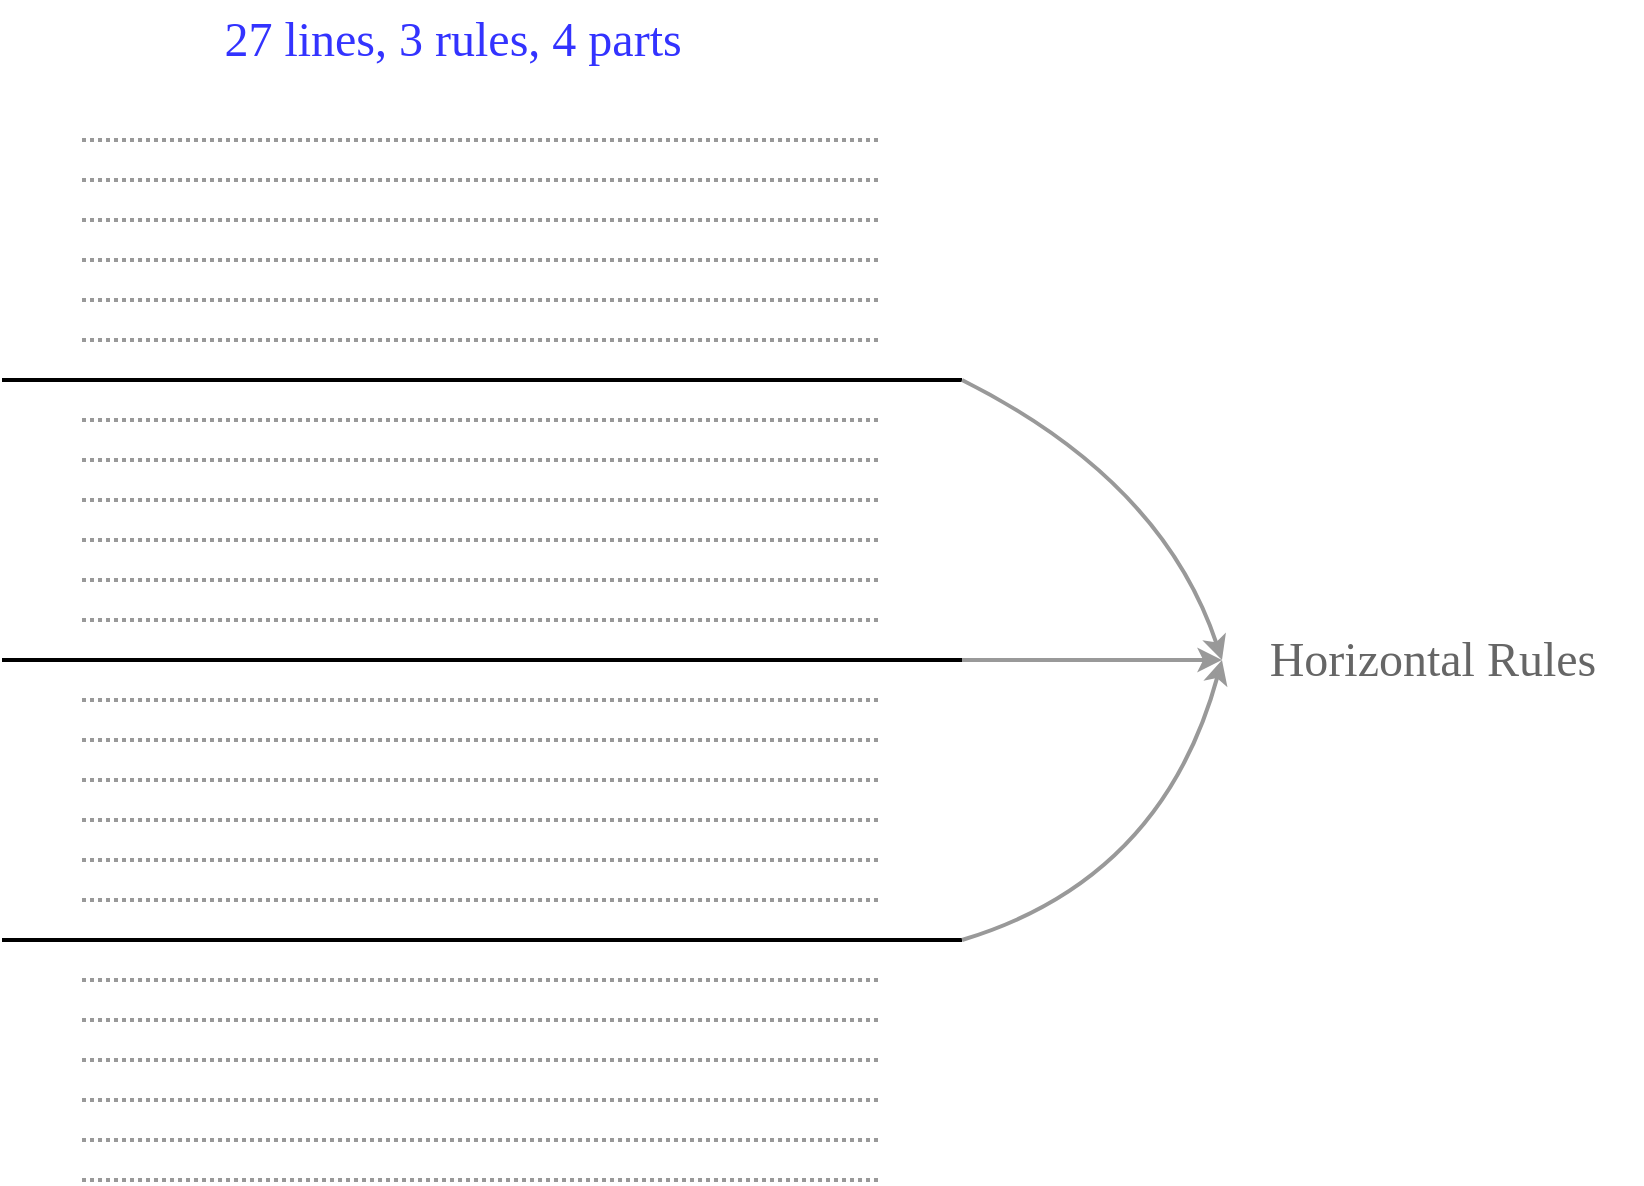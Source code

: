 <mxfile version="20.8.23" type="device"><diagram name="Page-1" id="yauROiJeYSmED97-El6B"><mxGraphModel dx="1434" dy="764" grid="1" gridSize="10" guides="1" tooltips="1" connect="1" arrows="1" fold="1" page="1" pageScale="1" pageWidth="1169" pageHeight="827" math="0" shadow="0"><root><mxCell id="0"/><mxCell id="1" parent="0"/><mxCell id="PSQutvaxbryviuP6EFQ9-1" value="" style="endArrow=none;html=1;rounded=0;strokeWidth=2;" edge="1" parent="1"><mxGeometry width="50" height="50" relative="1" as="geometry"><mxPoint x="360" y="320" as="sourcePoint"/><mxPoint x="840" y="320" as="targetPoint"/></mxGeometry></mxCell><mxCell id="PSQutvaxbryviuP6EFQ9-2" value="" style="endArrow=none;html=1;rounded=0;strokeColor=#999999;strokeWidth=2;dashed=1;dashPattern=1 1;" edge="1" parent="1"><mxGeometry width="50" height="50" relative="1" as="geometry"><mxPoint x="400" y="200" as="sourcePoint"/><mxPoint x="800" y="200" as="targetPoint"/></mxGeometry></mxCell><mxCell id="PSQutvaxbryviuP6EFQ9-3" value="" style="endArrow=none;html=1;rounded=0;strokeColor=#999999;strokeWidth=2;dashed=1;dashPattern=1 1;" edge="1" parent="1"><mxGeometry width="50" height="50" relative="1" as="geometry"><mxPoint x="400" y="240" as="sourcePoint"/><mxPoint x="800" y="240" as="targetPoint"/></mxGeometry></mxCell><mxCell id="PSQutvaxbryviuP6EFQ9-4" value="" style="endArrow=none;html=1;rounded=0;strokeColor=#999999;strokeWidth=2;dashed=1;dashPattern=1 1;" edge="1" parent="1"><mxGeometry width="50" height="50" relative="1" as="geometry"><mxPoint x="400" y="220" as="sourcePoint"/><mxPoint x="800" y="220" as="targetPoint"/></mxGeometry></mxCell><mxCell id="PSQutvaxbryviuP6EFQ9-5" value="" style="endArrow=none;html=1;rounded=0;strokeColor=#999999;strokeWidth=2;dashed=1;dashPattern=1 1;" edge="1" parent="1"><mxGeometry width="50" height="50" relative="1" as="geometry"><mxPoint x="400" y="260" as="sourcePoint"/><mxPoint x="800" y="260" as="targetPoint"/></mxGeometry></mxCell><mxCell id="PSQutvaxbryviuP6EFQ9-6" value="" style="endArrow=none;html=1;rounded=0;strokeColor=#999999;strokeWidth=2;dashed=1;dashPattern=1 1;" edge="1" parent="1"><mxGeometry width="50" height="50" relative="1" as="geometry"><mxPoint x="400" y="280" as="sourcePoint"/><mxPoint x="800" y="280" as="targetPoint"/></mxGeometry></mxCell><mxCell id="PSQutvaxbryviuP6EFQ9-7" value="" style="endArrow=none;html=1;rounded=0;strokeColor=#999999;strokeWidth=2;dashed=1;dashPattern=1 1;" edge="1" parent="1"><mxGeometry width="50" height="50" relative="1" as="geometry"><mxPoint x="400" y="300" as="sourcePoint"/><mxPoint x="800" y="300" as="targetPoint"/></mxGeometry></mxCell><mxCell id="PSQutvaxbryviuP6EFQ9-8" value="" style="endArrow=none;html=1;rounded=0;strokeWidth=2;" edge="1" parent="1"><mxGeometry width="50" height="50" relative="1" as="geometry"><mxPoint x="360" y="460" as="sourcePoint"/><mxPoint x="840" y="460" as="targetPoint"/></mxGeometry></mxCell><mxCell id="PSQutvaxbryviuP6EFQ9-9" value="" style="endArrow=none;html=1;rounded=0;strokeColor=#999999;strokeWidth=2;dashed=1;dashPattern=1 1;" edge="1" parent="1"><mxGeometry width="50" height="50" relative="1" as="geometry"><mxPoint x="400" y="340" as="sourcePoint"/><mxPoint x="800" y="340" as="targetPoint"/></mxGeometry></mxCell><mxCell id="PSQutvaxbryviuP6EFQ9-10" value="" style="endArrow=none;html=1;rounded=0;strokeColor=#999999;strokeWidth=2;dashed=1;dashPattern=1 1;" edge="1" parent="1"><mxGeometry width="50" height="50" relative="1" as="geometry"><mxPoint x="400" y="380" as="sourcePoint"/><mxPoint x="800" y="380" as="targetPoint"/></mxGeometry></mxCell><mxCell id="PSQutvaxbryviuP6EFQ9-11" value="" style="endArrow=none;html=1;rounded=0;strokeColor=#999999;strokeWidth=2;dashed=1;dashPattern=1 1;" edge="1" parent="1"><mxGeometry width="50" height="50" relative="1" as="geometry"><mxPoint x="400" y="360" as="sourcePoint"/><mxPoint x="800" y="360" as="targetPoint"/></mxGeometry></mxCell><mxCell id="PSQutvaxbryviuP6EFQ9-12" value="" style="endArrow=none;html=1;rounded=0;strokeColor=#999999;strokeWidth=2;dashed=1;dashPattern=1 1;" edge="1" parent="1"><mxGeometry width="50" height="50" relative="1" as="geometry"><mxPoint x="400" y="400" as="sourcePoint"/><mxPoint x="800" y="400" as="targetPoint"/></mxGeometry></mxCell><mxCell id="PSQutvaxbryviuP6EFQ9-13" value="" style="endArrow=none;html=1;rounded=0;strokeColor=#999999;strokeWidth=2;dashed=1;dashPattern=1 1;" edge="1" parent="1"><mxGeometry width="50" height="50" relative="1" as="geometry"><mxPoint x="400" y="420" as="sourcePoint"/><mxPoint x="800" y="420" as="targetPoint"/></mxGeometry></mxCell><mxCell id="PSQutvaxbryviuP6EFQ9-14" value="" style="endArrow=none;html=1;rounded=0;strokeColor=#999999;strokeWidth=2;dashed=1;dashPattern=1 1;" edge="1" parent="1"><mxGeometry width="50" height="50" relative="1" as="geometry"><mxPoint x="400" y="440" as="sourcePoint"/><mxPoint x="800" y="440" as="targetPoint"/></mxGeometry></mxCell><mxCell id="PSQutvaxbryviuP6EFQ9-15" value="" style="endArrow=none;html=1;rounded=0;strokeWidth=2;" edge="1" parent="1"><mxGeometry width="50" height="50" relative="1" as="geometry"><mxPoint x="360" y="600" as="sourcePoint"/><mxPoint x="840" y="600" as="targetPoint"/></mxGeometry></mxCell><mxCell id="PSQutvaxbryviuP6EFQ9-16" value="" style="endArrow=none;html=1;rounded=0;strokeColor=#999999;strokeWidth=2;dashed=1;dashPattern=1 1;" edge="1" parent="1"><mxGeometry width="50" height="50" relative="1" as="geometry"><mxPoint x="400" y="480" as="sourcePoint"/><mxPoint x="800" y="480" as="targetPoint"/></mxGeometry></mxCell><mxCell id="PSQutvaxbryviuP6EFQ9-17" value="" style="endArrow=none;html=1;rounded=0;strokeColor=#999999;strokeWidth=2;dashed=1;dashPattern=1 1;" edge="1" parent="1"><mxGeometry width="50" height="50" relative="1" as="geometry"><mxPoint x="400" y="520" as="sourcePoint"/><mxPoint x="800" y="520" as="targetPoint"/></mxGeometry></mxCell><mxCell id="PSQutvaxbryviuP6EFQ9-18" value="" style="endArrow=none;html=1;rounded=0;strokeColor=#999999;strokeWidth=2;dashed=1;dashPattern=1 1;" edge="1" parent="1"><mxGeometry width="50" height="50" relative="1" as="geometry"><mxPoint x="400" y="500" as="sourcePoint"/><mxPoint x="800" y="500" as="targetPoint"/></mxGeometry></mxCell><mxCell id="PSQutvaxbryviuP6EFQ9-19" value="" style="endArrow=none;html=1;rounded=0;strokeColor=#999999;strokeWidth=2;dashed=1;dashPattern=1 1;" edge="1" parent="1"><mxGeometry width="50" height="50" relative="1" as="geometry"><mxPoint x="400" y="540" as="sourcePoint"/><mxPoint x="800" y="540" as="targetPoint"/></mxGeometry></mxCell><mxCell id="PSQutvaxbryviuP6EFQ9-20" value="" style="endArrow=none;html=1;rounded=0;strokeColor=#999999;strokeWidth=2;dashed=1;dashPattern=1 1;" edge="1" parent="1"><mxGeometry width="50" height="50" relative="1" as="geometry"><mxPoint x="400" y="560" as="sourcePoint"/><mxPoint x="800" y="560" as="targetPoint"/></mxGeometry></mxCell><mxCell id="PSQutvaxbryviuP6EFQ9-21" value="" style="endArrow=none;html=1;rounded=0;strokeColor=#999999;strokeWidth=2;dashed=1;dashPattern=1 1;" edge="1" parent="1"><mxGeometry width="50" height="50" relative="1" as="geometry"><mxPoint x="400" y="580" as="sourcePoint"/><mxPoint x="800" y="580" as="targetPoint"/></mxGeometry></mxCell><mxCell id="PSQutvaxbryviuP6EFQ9-22" value="" style="endArrow=none;html=1;rounded=0;strokeColor=#999999;strokeWidth=2;dashed=1;dashPattern=1 1;" edge="1" parent="1"><mxGeometry width="50" height="50" relative="1" as="geometry"><mxPoint x="400" y="620" as="sourcePoint"/><mxPoint x="800" y="620" as="targetPoint"/></mxGeometry></mxCell><mxCell id="PSQutvaxbryviuP6EFQ9-23" value="" style="endArrow=none;html=1;rounded=0;strokeColor=#999999;strokeWidth=2;dashed=1;dashPattern=1 1;" edge="1" parent="1"><mxGeometry width="50" height="50" relative="1" as="geometry"><mxPoint x="400" y="660" as="sourcePoint"/><mxPoint x="800" y="660" as="targetPoint"/></mxGeometry></mxCell><mxCell id="PSQutvaxbryviuP6EFQ9-24" value="" style="endArrow=none;html=1;rounded=0;strokeColor=#999999;strokeWidth=2;dashed=1;dashPattern=1 1;" edge="1" parent="1"><mxGeometry width="50" height="50" relative="1" as="geometry"><mxPoint x="400" y="640" as="sourcePoint"/><mxPoint x="800" y="640" as="targetPoint"/></mxGeometry></mxCell><mxCell id="PSQutvaxbryviuP6EFQ9-25" value="" style="endArrow=none;html=1;rounded=0;strokeColor=#999999;strokeWidth=2;dashed=1;dashPattern=1 1;" edge="1" parent="1"><mxGeometry width="50" height="50" relative="1" as="geometry"><mxPoint x="400" y="680" as="sourcePoint"/><mxPoint x="800" y="680" as="targetPoint"/></mxGeometry></mxCell><mxCell id="PSQutvaxbryviuP6EFQ9-26" value="" style="endArrow=none;html=1;rounded=0;strokeColor=#999999;strokeWidth=2;dashed=1;dashPattern=1 1;" edge="1" parent="1"><mxGeometry width="50" height="50" relative="1" as="geometry"><mxPoint x="400" y="700" as="sourcePoint"/><mxPoint x="800" y="700" as="targetPoint"/></mxGeometry></mxCell><mxCell id="PSQutvaxbryviuP6EFQ9-27" value="" style="endArrow=none;html=1;rounded=0;strokeColor=#999999;strokeWidth=2;dashed=1;dashPattern=1 1;" edge="1" parent="1"><mxGeometry width="50" height="50" relative="1" as="geometry"><mxPoint x="400" y="720" as="sourcePoint"/><mxPoint x="800" y="720" as="targetPoint"/></mxGeometry></mxCell><mxCell id="PSQutvaxbryviuP6EFQ9-28" value="" style="endArrow=classic;html=1;sketch=0;strokeColor=#999999;strokeWidth=2;curved=1;" edge="1" parent="1"><mxGeometry width="50" height="50" relative="1" as="geometry"><mxPoint x="840" y="320" as="sourcePoint"/><mxPoint x="970" y="460" as="targetPoint"/><Array as="points"><mxPoint x="940" y="370"/></Array></mxGeometry></mxCell><mxCell id="PSQutvaxbryviuP6EFQ9-29" value="" style="endArrow=classic;html=1;rounded=0;sketch=0;strokeColor=#999999;strokeWidth=2;" edge="1" parent="1"><mxGeometry width="50" height="50" relative="1" as="geometry"><mxPoint x="840" y="460" as="sourcePoint"/><mxPoint x="970" y="460" as="targetPoint"/></mxGeometry></mxCell><mxCell id="PSQutvaxbryviuP6EFQ9-30" value="" style="endArrow=classic;html=1;sketch=0;strokeColor=#999999;strokeWidth=2;curved=1;" edge="1" parent="1"><mxGeometry width="50" height="50" relative="1" as="geometry"><mxPoint x="840" y="600" as="sourcePoint"/><mxPoint x="970" y="460" as="targetPoint"/><Array as="points"><mxPoint x="940" y="570"/></Array></mxGeometry></mxCell><mxCell id="PSQutvaxbryviuP6EFQ9-31" value="&lt;font color=&quot;#666666&quot; style=&quot;font-size: 24px;&quot; face=&quot;Comic Sans MS&quot;&gt;Horizontal Rules&lt;/font&gt;" style="text;html=1;align=center;verticalAlign=middle;resizable=0;points=[];autosize=1;strokeColor=none;fillColor=none;" vertex="1" parent="1"><mxGeometry x="970" y="440" width="210" height="40" as="geometry"/></mxCell><mxCell id="PSQutvaxbryviuP6EFQ9-32" value="&lt;font color=&quot;#3333ff&quot;&gt;27 lines, 3 rules, 4 parts&lt;/font&gt;" style="text;html=1;align=center;verticalAlign=middle;resizable=0;points=[];autosize=1;strokeColor=none;fillColor=none;fontSize=24;fontFamily=Comic Sans MS;fontColor=#666666;" vertex="1" parent="1"><mxGeometry x="435" y="130" width="300" height="40" as="geometry"/></mxCell></root></mxGraphModel></diagram></mxfile>